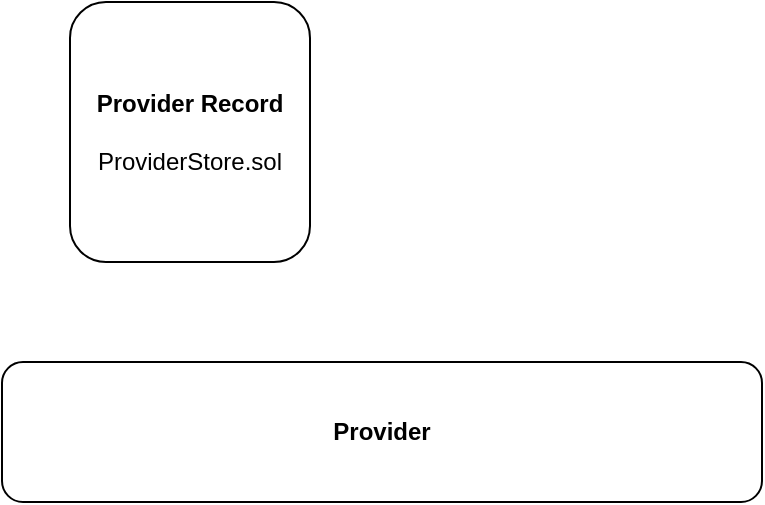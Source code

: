 <mxfile version="16.2.4" type="github">
  <diagram id="Vvutmy3dNaSM0Lm1iPfc" name="Page-1">
    <mxGraphModel dx="868" dy="450" grid="1" gridSize="10" guides="1" tooltips="1" connect="1" arrows="1" fold="1" page="1" pageScale="1" pageWidth="827" pageHeight="1169" math="0" shadow="0">
      <root>
        <mxCell id="0" />
        <mxCell id="1" parent="0" />
        <mxCell id="QS_XNBw1Wf9equ_Zfux--1" value="&lt;b&gt;Provider&lt;/b&gt;" style="rounded=1;whiteSpace=wrap;html=1;" vertex="1" parent="1">
          <mxGeometry x="260" y="260" width="380" height="70" as="geometry" />
        </mxCell>
        <mxCell id="QS_XNBw1Wf9equ_Zfux--2" value="&lt;b&gt;Provider Record&lt;/b&gt;&lt;br&gt;&lt;br&gt;ProviderStore.sol" style="rounded=1;whiteSpace=wrap;html=1;" vertex="1" parent="1">
          <mxGeometry x="294" y="80" width="120" height="130" as="geometry" />
        </mxCell>
      </root>
    </mxGraphModel>
  </diagram>
</mxfile>
